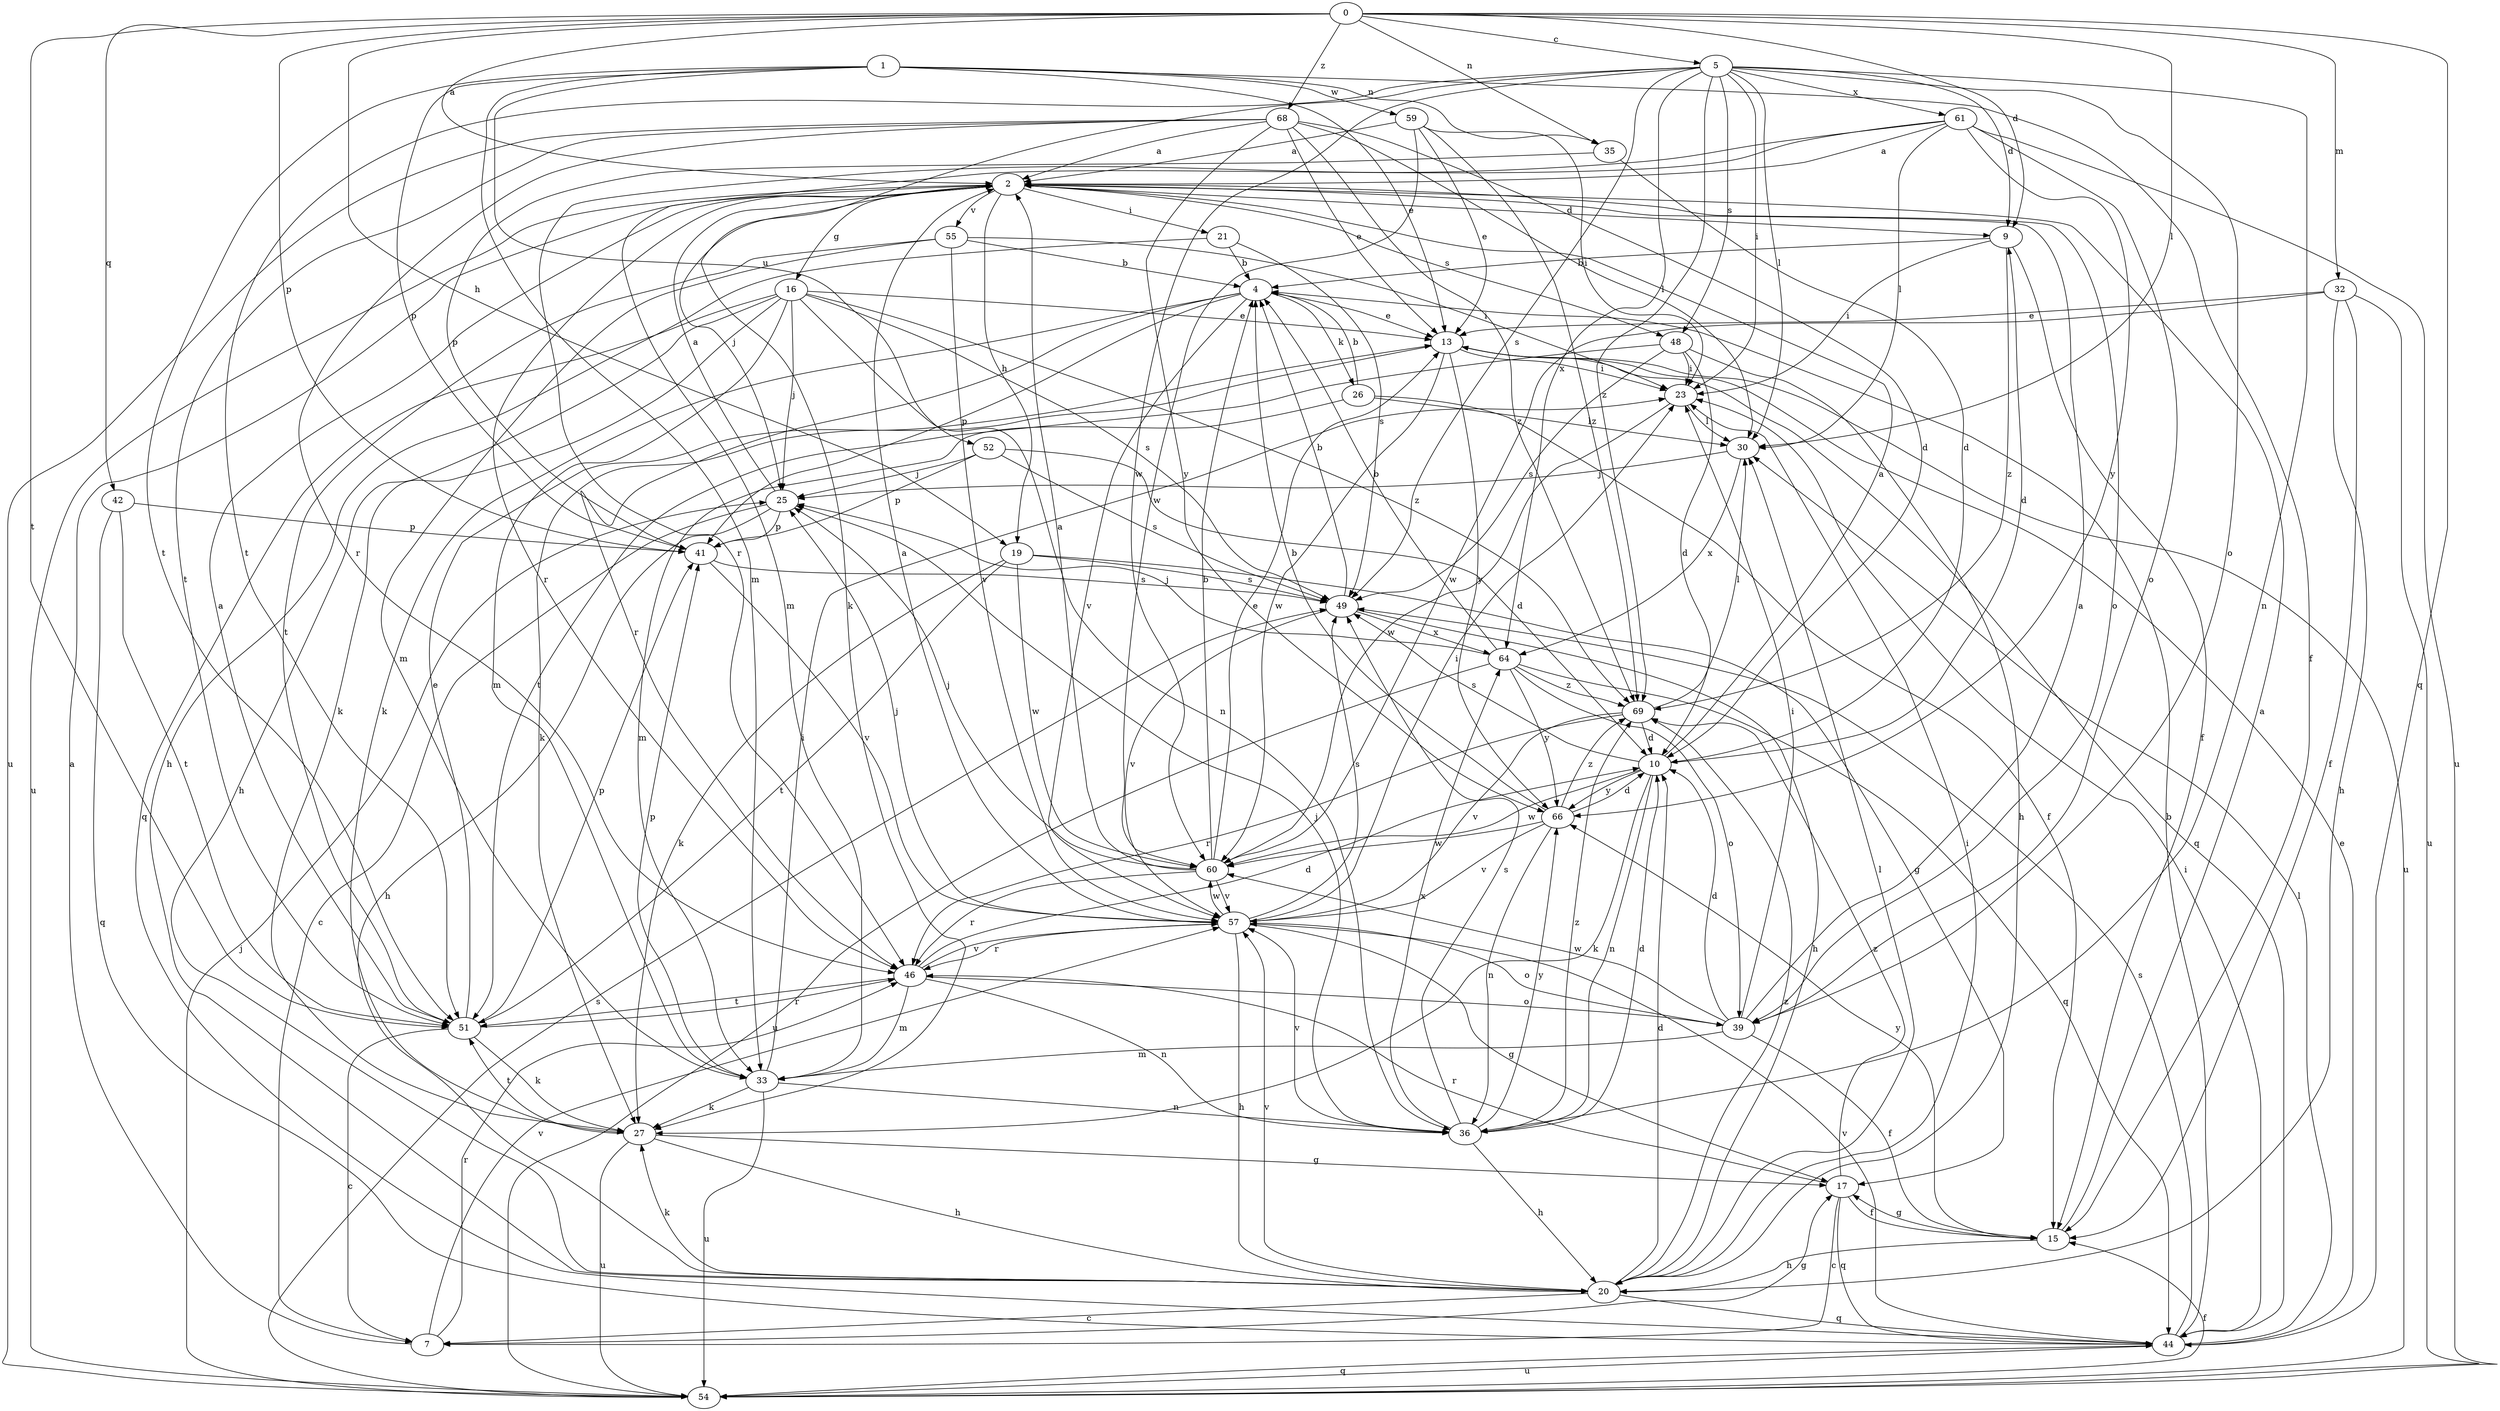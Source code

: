 strict digraph  {
0;
1;
2;
4;
5;
7;
9;
10;
13;
15;
16;
17;
19;
20;
21;
23;
25;
26;
27;
30;
32;
33;
35;
36;
39;
41;
42;
44;
46;
48;
49;
51;
52;
54;
55;
57;
59;
60;
61;
64;
66;
68;
69;
0 -> 2  [label=a];
0 -> 5  [label=c];
0 -> 9  [label=d];
0 -> 19  [label=h];
0 -> 30  [label=l];
0 -> 32  [label=m];
0 -> 35  [label=n];
0 -> 41  [label=p];
0 -> 42  [label=q];
0 -> 44  [label=q];
0 -> 51  [label=t];
0 -> 68  [label=z];
1 -> 13  [label=e];
1 -> 15  [label=f];
1 -> 33  [label=m];
1 -> 35  [label=n];
1 -> 41  [label=p];
1 -> 51  [label=t];
1 -> 52  [label=u];
1 -> 59  [label=w];
2 -> 9  [label=d];
2 -> 16  [label=g];
2 -> 19  [label=h];
2 -> 21  [label=i];
2 -> 25  [label=j];
2 -> 39  [label=o];
2 -> 46  [label=r];
2 -> 48  [label=s];
2 -> 54  [label=u];
2 -> 55  [label=v];
4 -> 13  [label=e];
4 -> 26  [label=k];
4 -> 27  [label=k];
4 -> 41  [label=p];
4 -> 46  [label=r];
4 -> 57  [label=v];
5 -> 9  [label=d];
5 -> 23  [label=i];
5 -> 27  [label=k];
5 -> 30  [label=l];
5 -> 36  [label=n];
5 -> 39  [label=o];
5 -> 48  [label=s];
5 -> 49  [label=s];
5 -> 51  [label=t];
5 -> 60  [label=w];
5 -> 61  [label=x];
5 -> 64  [label=x];
5 -> 69  [label=z];
7 -> 2  [label=a];
7 -> 17  [label=g];
7 -> 46  [label=r];
7 -> 57  [label=v];
9 -> 4  [label=b];
9 -> 15  [label=f];
9 -> 23  [label=i];
9 -> 69  [label=z];
10 -> 2  [label=a];
10 -> 9  [label=d];
10 -> 27  [label=k];
10 -> 36  [label=n];
10 -> 49  [label=s];
10 -> 60  [label=w];
10 -> 66  [label=y];
13 -> 23  [label=i];
13 -> 27  [label=k];
13 -> 44  [label=q];
13 -> 54  [label=u];
13 -> 60  [label=w];
13 -> 66  [label=y];
15 -> 2  [label=a];
15 -> 17  [label=g];
15 -> 20  [label=h];
15 -> 66  [label=y];
16 -> 13  [label=e];
16 -> 20  [label=h];
16 -> 25  [label=j];
16 -> 27  [label=k];
16 -> 33  [label=m];
16 -> 36  [label=n];
16 -> 44  [label=q];
16 -> 49  [label=s];
16 -> 69  [label=z];
17 -> 7  [label=c];
17 -> 15  [label=f];
17 -> 44  [label=q];
17 -> 46  [label=r];
17 -> 69  [label=z];
19 -> 17  [label=g];
19 -> 27  [label=k];
19 -> 49  [label=s];
19 -> 51  [label=t];
19 -> 60  [label=w];
20 -> 7  [label=c];
20 -> 10  [label=d];
20 -> 23  [label=i];
20 -> 27  [label=k];
20 -> 30  [label=l];
20 -> 44  [label=q];
20 -> 57  [label=v];
20 -> 69  [label=z];
21 -> 4  [label=b];
21 -> 20  [label=h];
21 -> 49  [label=s];
23 -> 30  [label=l];
23 -> 60  [label=w];
25 -> 2  [label=a];
25 -> 7  [label=c];
25 -> 20  [label=h];
25 -> 41  [label=p];
26 -> 4  [label=b];
26 -> 15  [label=f];
26 -> 30  [label=l];
26 -> 33  [label=m];
27 -> 17  [label=g];
27 -> 20  [label=h];
27 -> 51  [label=t];
27 -> 54  [label=u];
30 -> 25  [label=j];
30 -> 64  [label=x];
32 -> 13  [label=e];
32 -> 15  [label=f];
32 -> 20  [label=h];
32 -> 54  [label=u];
32 -> 60  [label=w];
33 -> 23  [label=i];
33 -> 27  [label=k];
33 -> 36  [label=n];
33 -> 41  [label=p];
33 -> 54  [label=u];
35 -> 10  [label=d];
35 -> 41  [label=p];
36 -> 10  [label=d];
36 -> 20  [label=h];
36 -> 25  [label=j];
36 -> 49  [label=s];
36 -> 57  [label=v];
36 -> 64  [label=x];
36 -> 66  [label=y];
36 -> 69  [label=z];
39 -> 2  [label=a];
39 -> 10  [label=d];
39 -> 15  [label=f];
39 -> 23  [label=i];
39 -> 33  [label=m];
39 -> 60  [label=w];
41 -> 49  [label=s];
41 -> 57  [label=v];
42 -> 41  [label=p];
42 -> 44  [label=q];
42 -> 51  [label=t];
44 -> 4  [label=b];
44 -> 13  [label=e];
44 -> 23  [label=i];
44 -> 30  [label=l];
44 -> 49  [label=s];
44 -> 54  [label=u];
44 -> 57  [label=v];
46 -> 10  [label=d];
46 -> 33  [label=m];
46 -> 36  [label=n];
46 -> 39  [label=o];
46 -> 51  [label=t];
46 -> 57  [label=v];
48 -> 10  [label=d];
48 -> 20  [label=h];
48 -> 23  [label=i];
48 -> 49  [label=s];
48 -> 51  [label=t];
49 -> 4  [label=b];
49 -> 20  [label=h];
49 -> 57  [label=v];
49 -> 64  [label=x];
51 -> 2  [label=a];
51 -> 7  [label=c];
51 -> 13  [label=e];
51 -> 27  [label=k];
51 -> 41  [label=p];
51 -> 46  [label=r];
52 -> 10  [label=d];
52 -> 25  [label=j];
52 -> 41  [label=p];
52 -> 49  [label=s];
54 -> 15  [label=f];
54 -> 25  [label=j];
54 -> 44  [label=q];
54 -> 49  [label=s];
55 -> 4  [label=b];
55 -> 23  [label=i];
55 -> 33  [label=m];
55 -> 51  [label=t];
55 -> 57  [label=v];
57 -> 2  [label=a];
57 -> 17  [label=g];
57 -> 20  [label=h];
57 -> 23  [label=i];
57 -> 25  [label=j];
57 -> 39  [label=o];
57 -> 46  [label=r];
57 -> 49  [label=s];
57 -> 60  [label=w];
59 -> 2  [label=a];
59 -> 13  [label=e];
59 -> 23  [label=i];
59 -> 60  [label=w];
59 -> 69  [label=z];
60 -> 2  [label=a];
60 -> 4  [label=b];
60 -> 13  [label=e];
60 -> 25  [label=j];
60 -> 46  [label=r];
60 -> 57  [label=v];
61 -> 2  [label=a];
61 -> 30  [label=l];
61 -> 33  [label=m];
61 -> 39  [label=o];
61 -> 46  [label=r];
61 -> 54  [label=u];
61 -> 66  [label=y];
64 -> 4  [label=b];
64 -> 25  [label=j];
64 -> 39  [label=o];
64 -> 44  [label=q];
64 -> 54  [label=u];
64 -> 66  [label=y];
64 -> 69  [label=z];
66 -> 4  [label=b];
66 -> 10  [label=d];
66 -> 36  [label=n];
66 -> 57  [label=v];
66 -> 60  [label=w];
66 -> 69  [label=z];
68 -> 2  [label=a];
68 -> 10  [label=d];
68 -> 13  [label=e];
68 -> 30  [label=l];
68 -> 46  [label=r];
68 -> 51  [label=t];
68 -> 54  [label=u];
68 -> 66  [label=y];
68 -> 69  [label=z];
69 -> 10  [label=d];
69 -> 30  [label=l];
69 -> 46  [label=r];
69 -> 57  [label=v];
}
